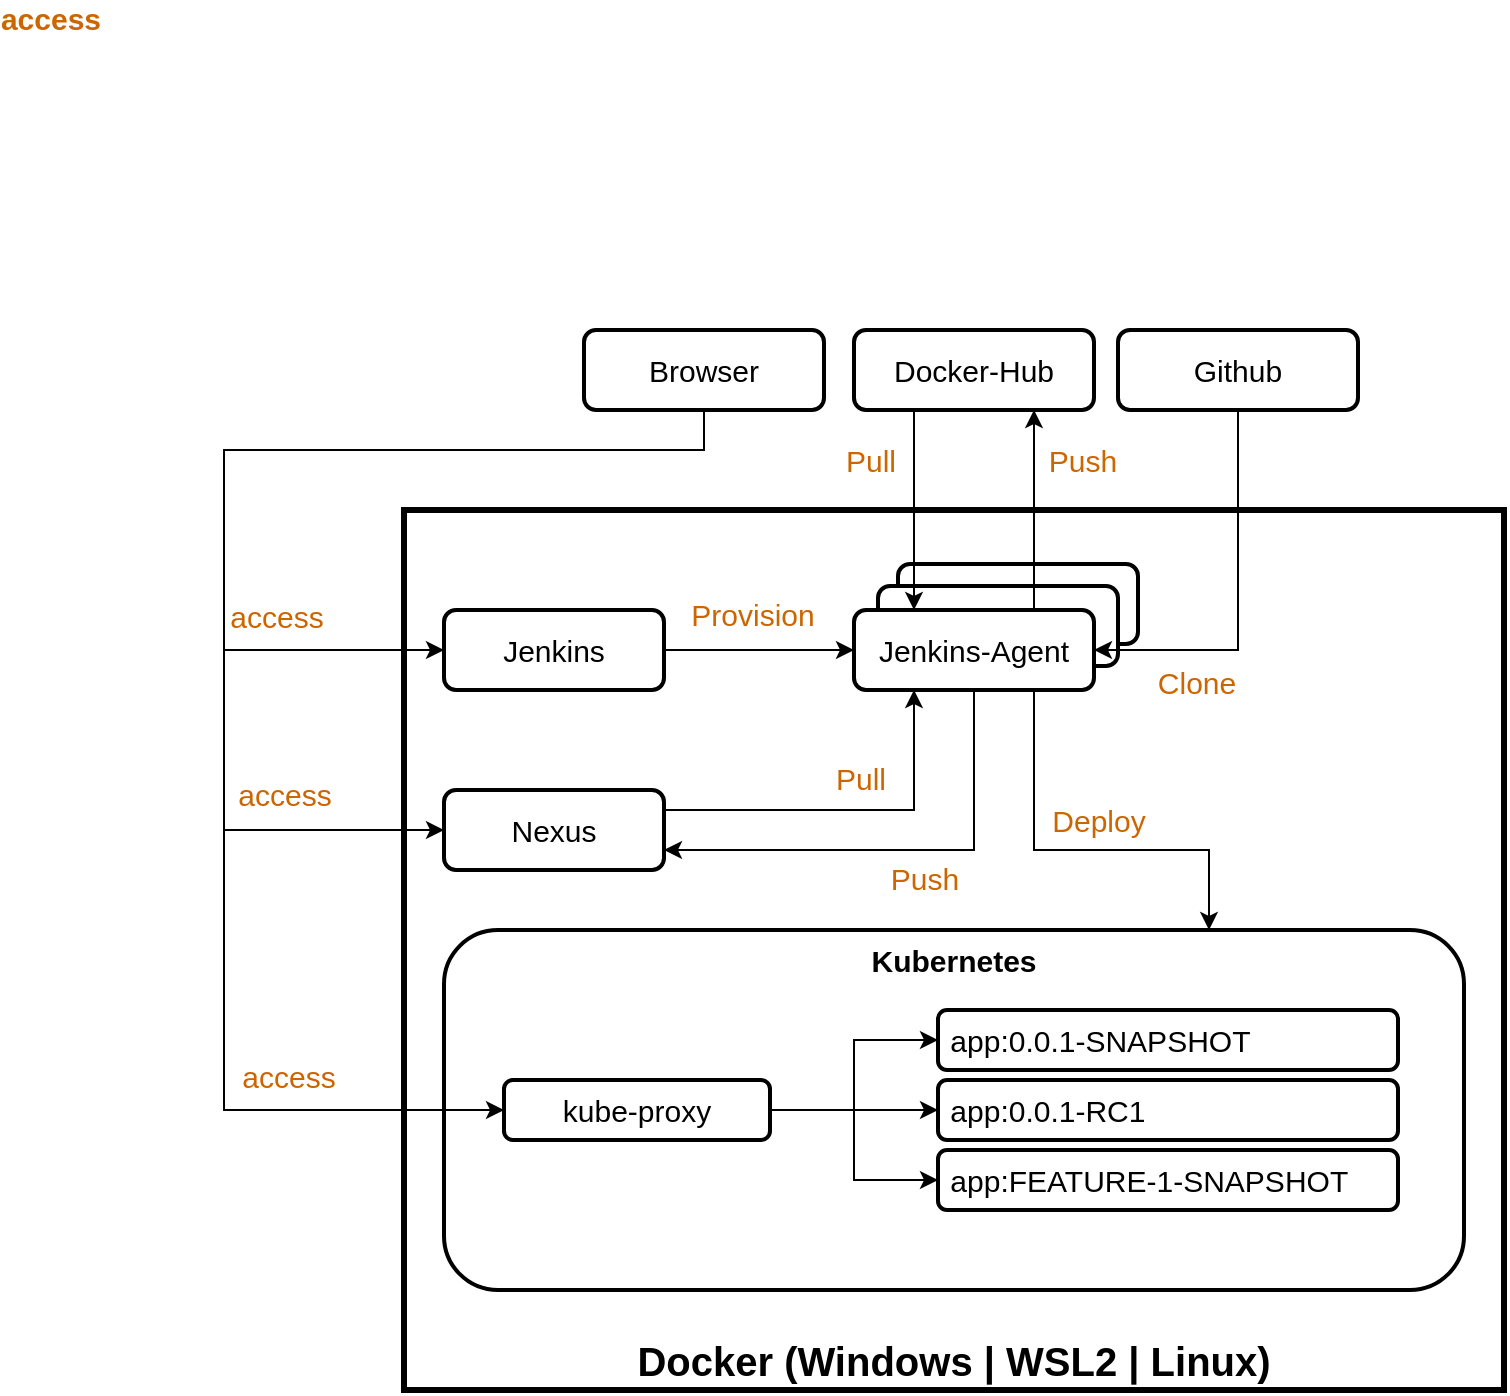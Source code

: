 <mxfile version="13.0.7" type="device"><diagram id="hPlONfSPQT-Stut1yQ-Q" name="Page-1"><mxGraphModel dx="2272" dy="1946" grid="1" gridSize="10" guides="1" tooltips="1" connect="1" arrows="1" fold="1" page="1" pageScale="1" pageWidth="850" pageHeight="1100" math="0" shadow="0"><root><mxCell id="0"/><mxCell id="1" parent="0"/><mxCell id="NpyIk0OG9czSUfrfYevx-2" value="&lt;span style=&quot;font-size: 20px&quot;&gt;Docker (Windows | WSL2 | Linux)&lt;br&gt;&lt;/span&gt;" style="rounded=0;whiteSpace=wrap;html=1;fontSize=15;verticalAlign=bottom;fontStyle=1;strokeWidth=3;" parent="1" vertex="1"><mxGeometry x="140" y="230" width="550" height="440" as="geometry"/></mxCell><mxCell id="NpyIk0OG9czSUfrfYevx-7" style="edgeStyle=orthogonalEdgeStyle;rounded=0;orthogonalLoop=1;jettySize=auto;html=1;exitX=1;exitY=0.5;exitDx=0;exitDy=0;entryX=0;entryY=0.5;entryDx=0;entryDy=0;fontSize=15;" parent="1" source="NpyIk0OG9czSUfrfYevx-3" target="NpyIk0OG9czSUfrfYevx-5" edge="1"><mxGeometry relative="1" as="geometry"/></mxCell><mxCell id="NpyIk0OG9czSUfrfYevx-29" value="&lt;span&gt;Provision&lt;/span&gt;" style="edgeLabel;html=1;align=center;verticalAlign=middle;resizable=0;points=[];fontSize=15;fontColor=#CC6600;fontStyle=0" parent="NpyIk0OG9czSUfrfYevx-7" vertex="1" connectable="0"><mxGeometry x="-0.294" y="1" relative="1" as="geometry"><mxPoint x="10" y="-17" as="offset"/></mxGeometry></mxCell><mxCell id="NpyIk0OG9czSUfrfYevx-3" value="Jenkins" style="rounded=1;whiteSpace=wrap;html=1;fontSize=15;fontStyle=0;strokeWidth=2;" parent="1" vertex="1"><mxGeometry x="160" y="280" width="110" height="40" as="geometry"/></mxCell><mxCell id="NpyIk0OG9czSUfrfYevx-9" style="edgeStyle=orthogonalEdgeStyle;rounded=0;orthogonalLoop=1;jettySize=auto;html=1;exitX=1;exitY=0.25;exitDx=0;exitDy=0;entryX=0.25;entryY=1;entryDx=0;entryDy=0;fontSize=15;" parent="1" source="NpyIk0OG9czSUfrfYevx-4" target="NpyIk0OG9czSUfrfYevx-5" edge="1"><mxGeometry relative="1" as="geometry"/></mxCell><mxCell id="NpyIk0OG9czSUfrfYevx-30" value="Pull" style="edgeLabel;html=1;align=center;verticalAlign=middle;resizable=0;points=[];fontSize=15;fontColor=#CC6600;fontStyle=0" parent="NpyIk0OG9czSUfrfYevx-9" vertex="1" connectable="0"><mxGeometry x="-0.427" y="-2" relative="1" as="geometry"><mxPoint x="45" y="-18" as="offset"/></mxGeometry></mxCell><mxCell id="NpyIk0OG9czSUfrfYevx-4" value="Nexus" style="rounded=1;whiteSpace=wrap;html=1;fontSize=15;fontStyle=0;strokeWidth=2;" parent="1" vertex="1"><mxGeometry x="160" y="370" width="110" height="40" as="geometry"/></mxCell><mxCell id="NpyIk0OG9czSUfrfYevx-10" style="edgeStyle=orthogonalEdgeStyle;rounded=0;orthogonalLoop=1;jettySize=auto;html=1;exitX=0.5;exitY=1;exitDx=0;exitDy=0;entryX=1;entryY=0.75;entryDx=0;entryDy=0;fontSize=15;" parent="1" source="NpyIk0OG9czSUfrfYevx-5" target="NpyIk0OG9czSUfrfYevx-4" edge="1"><mxGeometry relative="1" as="geometry"/></mxCell><mxCell id="NpyIk0OG9czSUfrfYevx-31" value="Push" style="edgeLabel;html=1;align=center;verticalAlign=middle;resizable=0;points=[];fontSize=15;fontColor=#CC6600;fontStyle=0" parent="NpyIk0OG9czSUfrfYevx-10" vertex="1" connectable="0"><mxGeometry x="0.568" y="3" relative="1" as="geometry"><mxPoint x="78.67" y="11" as="offset"/></mxGeometry></mxCell><mxCell id="NpyIk0OG9czSUfrfYevx-14" style="edgeStyle=orthogonalEdgeStyle;rounded=0;orthogonalLoop=1;jettySize=auto;html=1;exitX=0.75;exitY=1;exitDx=0;exitDy=0;fontSize=15;entryX=0.75;entryY=0;entryDx=0;entryDy=0;" parent="1" source="NpyIk0OG9czSUfrfYevx-5" target="NpyIk0OG9czSUfrfYevx-6" edge="1"><mxGeometry relative="1" as="geometry"><Array as="points"><mxPoint x="455" y="400"/><mxPoint x="542" y="400"/></Array></mxGeometry></mxCell><mxCell id="NpyIk0OG9czSUfrfYevx-32" value="&lt;span&gt;Deploy&lt;/span&gt;" style="edgeLabel;html=1;align=center;verticalAlign=middle;resizable=0;points=[];fontSize=15;fontColor=#CC6600;fontStyle=0" parent="NpyIk0OG9czSUfrfYevx-14" vertex="1" connectable="0"><mxGeometry x="-0.308" y="28" relative="1" as="geometry"><mxPoint x="4" y="-7.67" as="offset"/></mxGeometry></mxCell><mxCell id="NpyIk0OG9czSUfrfYevx-6" value="Kubernetes" style="rounded=1;whiteSpace=wrap;html=1;fontSize=15;fontStyle=1;verticalAlign=top;strokeWidth=2;" parent="1" vertex="1"><mxGeometry x="160" y="440" width="510" height="180" as="geometry"/></mxCell><mxCell id="NpyIk0OG9czSUfrfYevx-11" value="Docker-Hub" style="rounded=1;whiteSpace=wrap;html=1;fontSize=15;fontStyle=0;strokeWidth=2;" parent="1" vertex="1"><mxGeometry x="365" y="140" width="120" height="40" as="geometry"/></mxCell><mxCell id="NpyIk0OG9czSUfrfYevx-15" value="&amp;nbsp;app:0.0.1-SNAPSHOT" style="rounded=1;whiteSpace=wrap;html=1;fontSize=15;fontStyle=0;strokeWidth=2;align=left;" parent="1" vertex="1"><mxGeometry x="407" y="480" width="230" height="30" as="geometry"/></mxCell><mxCell id="NpyIk0OG9czSUfrfYevx-16" value="&amp;nbsp;app:0.0.1-RC1" style="rounded=1;whiteSpace=wrap;html=1;fontSize=15;fontStyle=0;strokeWidth=2;align=left;" parent="1" vertex="1"><mxGeometry x="407" y="515" width="230" height="30" as="geometry"/></mxCell><mxCell id="NpyIk0OG9czSUfrfYevx-17" value="&amp;nbsp;app:FEATURE-1-SNAPSHOT" style="rounded=1;whiteSpace=wrap;html=1;fontSize=15;fontStyle=0;strokeWidth=2;align=left;" parent="1" vertex="1"><mxGeometry x="407" y="550" width="230" height="30" as="geometry"/></mxCell><mxCell id="NpyIk0OG9czSUfrfYevx-33" style="edgeStyle=orthogonalEdgeStyle;rounded=0;orthogonalLoop=1;jettySize=auto;html=1;exitX=1;exitY=0.5;exitDx=0;exitDy=0;entryX=0;entryY=0.5;entryDx=0;entryDy=0;fontSize=15;fontColor=#CC6600;" parent="1" source="NpyIk0OG9czSUfrfYevx-18" target="NpyIk0OG9czSUfrfYevx-15" edge="1"><mxGeometry relative="1" as="geometry"/></mxCell><mxCell id="NpyIk0OG9czSUfrfYevx-34" style="edgeStyle=orthogonalEdgeStyle;rounded=0;orthogonalLoop=1;jettySize=auto;html=1;exitX=1;exitY=0.5;exitDx=0;exitDy=0;entryX=0;entryY=0.5;entryDx=0;entryDy=0;fontSize=15;fontColor=#CC6600;" parent="1" source="NpyIk0OG9czSUfrfYevx-18" target="NpyIk0OG9czSUfrfYevx-16" edge="1"><mxGeometry relative="1" as="geometry"/></mxCell><mxCell id="NpyIk0OG9czSUfrfYevx-35" style="edgeStyle=orthogonalEdgeStyle;rounded=0;orthogonalLoop=1;jettySize=auto;html=1;exitX=1;exitY=0.5;exitDx=0;exitDy=0;entryX=0;entryY=0.5;entryDx=0;entryDy=0;fontSize=15;fontColor=#CC6600;" parent="1" source="NpyIk0OG9czSUfrfYevx-18" target="NpyIk0OG9czSUfrfYevx-17" edge="1"><mxGeometry relative="1" as="geometry"/></mxCell><mxCell id="NpyIk0OG9czSUfrfYevx-18" value="kube-proxy" style="rounded=1;whiteSpace=wrap;html=1;fontSize=15;fontStyle=0;strokeWidth=2;" parent="1" vertex="1"><mxGeometry x="190" y="515" width="133" height="30" as="geometry"/></mxCell><mxCell id="NpyIk0OG9czSUfrfYevx-20" style="edgeStyle=orthogonalEdgeStyle;rounded=0;orthogonalLoop=1;jettySize=auto;html=1;exitX=0.5;exitY=1;exitDx=0;exitDy=0;entryX=0;entryY=0.5;entryDx=0;entryDy=0;fontSize=15;" parent="1" source="NpyIk0OG9czSUfrfYevx-19" target="NpyIk0OG9czSUfrfYevx-3" edge="1"><mxGeometry relative="1" as="geometry"><Array as="points"><mxPoint x="290" y="200"/><mxPoint x="50" y="200"/><mxPoint x="50" y="300"/></Array></mxGeometry></mxCell><mxCell id="NpyIk0OG9czSUfrfYevx-24" value="&lt;span&gt;access&lt;/span&gt;" style="edgeLabel;html=1;align=center;verticalAlign=middle;resizable=0;points=[];fontSize=15;fontColor=#CC6600;fontStyle=0" parent="NpyIk0OG9czSUfrfYevx-20" vertex="1" connectable="0"><mxGeometry x="0.705" y="6" relative="1" as="geometry"><mxPoint x="-15" y="-11" as="offset"/></mxGeometry></mxCell><mxCell id="NpyIk0OG9czSUfrfYevx-21" style="edgeStyle=orthogonalEdgeStyle;rounded=0;orthogonalLoop=1;jettySize=auto;html=1;exitX=0.5;exitY=1;exitDx=0;exitDy=0;entryX=0;entryY=0.5;entryDx=0;entryDy=0;fontSize=15;" parent="1" source="NpyIk0OG9czSUfrfYevx-19" target="NpyIk0OG9czSUfrfYevx-4" edge="1"><mxGeometry relative="1" as="geometry"><Array as="points"><mxPoint x="290" y="200"/><mxPoint x="50" y="200"/><mxPoint x="50" y="390"/></Array></mxGeometry></mxCell><mxCell id="NpyIk0OG9czSUfrfYevx-25" value="&lt;span&gt;access&lt;/span&gt;" style="edgeLabel;html=1;align=center;verticalAlign=middle;resizable=0;points=[];fontSize=15;fontColor=#CC6600;fontStyle=0" parent="NpyIk0OG9czSUfrfYevx-21" vertex="1" connectable="0"><mxGeometry x="0.754" relative="1" as="geometry"><mxPoint x="-11" y="-18" as="offset"/></mxGeometry></mxCell><mxCell id="NpyIk0OG9czSUfrfYevx-22" style="edgeStyle=orthogonalEdgeStyle;rounded=0;orthogonalLoop=1;jettySize=auto;html=1;exitX=0.5;exitY=1;exitDx=0;exitDy=0;fontSize=15;" parent="1" source="NpyIk0OG9czSUfrfYevx-19" target="NpyIk0OG9czSUfrfYevx-18" edge="1"><mxGeometry relative="1" as="geometry"><Array as="points"><mxPoint x="290" y="200"/><mxPoint x="50" y="200"/><mxPoint x="50" y="530"/></Array></mxGeometry></mxCell><mxCell id="NpyIk0OG9czSUfrfYevx-26" value="&lt;span&gt;access&lt;/span&gt;" style="edgeLabel;html=1;align=center;verticalAlign=middle;resizable=0;points=[];fontSize=15;fontColor=#CC6600;fontStyle=0" parent="NpyIk0OG9czSUfrfYevx-22" vertex="1" connectable="0"><mxGeometry x="0.819" y="4" relative="1" as="geometry"><mxPoint x="-42.5" y="-13" as="offset"/></mxGeometry></mxCell><mxCell id="NpyIk0OG9czSUfrfYevx-19" value="Browser" style="rounded=1;whiteSpace=wrap;html=1;fontSize=15;fontStyle=0;strokeWidth=2;" parent="1" vertex="1"><mxGeometry x="230" y="140" width="120" height="40" as="geometry"/></mxCell><mxCell id="NpyIk0OG9czSUfrfYevx-36" value="&lt;span&gt;access&lt;/span&gt;" style="edgeLabel;html=1;align=center;verticalAlign=middle;resizable=0;points=[];fontSize=15;fontColor=#CC6600;fontStyle=1" parent="1" vertex="1" connectable="0"><mxGeometry x="0.819" y="4" relative="1" as="geometry"><mxPoint x="-37.5" y="-16" as="offset"/></mxGeometry></mxCell><mxCell id="NpyIk0OG9czSUfrfYevx-38" value="Jenkins-Agent" style="rounded=1;whiteSpace=wrap;html=1;fontSize=15;fontStyle=0;strokeWidth=2;" parent="1" vertex="1"><mxGeometry x="387" y="257" width="120" height="40" as="geometry"/></mxCell><mxCell id="NpyIk0OG9czSUfrfYevx-37" value="Jenkins-Agent" style="rounded=1;whiteSpace=wrap;html=1;fontSize=15;fontStyle=0;strokeWidth=2;" parent="1" vertex="1"><mxGeometry x="377" y="268" width="120" height="40" as="geometry"/></mxCell><mxCell id="NpyIk0OG9czSUfrfYevx-40" style="edgeStyle=orthogonalEdgeStyle;rounded=0;orthogonalLoop=1;jettySize=auto;html=1;exitX=1;exitY=0.5;exitDx=0;exitDy=0;entryX=0.5;entryY=1;entryDx=0;entryDy=0;fontSize=15;fontColor=#CC6600;startArrow=classic;startFill=1;endArrow=none;endFill=0;" parent="1" source="NpyIk0OG9czSUfrfYevx-5" target="NpyIk0OG9czSUfrfYevx-39" edge="1"><mxGeometry relative="1" as="geometry"/></mxCell><mxCell id="NpyIk0OG9czSUfrfYevx-41" value="Clone" style="edgeLabel;html=1;align=center;verticalAlign=middle;resizable=0;points=[];fontSize=15;fontColor=#CC6600;" parent="NpyIk0OG9czSUfrfYevx-40" vertex="1" connectable="0"><mxGeometry x="-0.34" y="1" relative="1" as="geometry"><mxPoint x="-12.33" y="17" as="offset"/></mxGeometry></mxCell><mxCell id="NpyIk0OG9czSUfrfYevx-5" value="Jenkins-Agent" style="rounded=1;whiteSpace=wrap;html=1;fontSize=15;fontStyle=0;strokeWidth=2;" parent="1" vertex="1"><mxGeometry x="365" y="280" width="120" height="40" as="geometry"/></mxCell><mxCell id="NpyIk0OG9czSUfrfYevx-13" style="edgeStyle=orthogonalEdgeStyle;rounded=0;orthogonalLoop=1;jettySize=auto;html=1;exitX=0.75;exitY=0;exitDx=0;exitDy=0;entryX=0.75;entryY=1;entryDx=0;entryDy=0;fontSize=15;" parent="1" source="NpyIk0OG9czSUfrfYevx-5" target="NpyIk0OG9czSUfrfYevx-11" edge="1"><mxGeometry relative="1" as="geometry"/></mxCell><mxCell id="NpyIk0OG9czSUfrfYevx-28" value="&lt;span&gt;Push&lt;/span&gt;" style="edgeLabel;html=1;align=center;verticalAlign=middle;resizable=0;points=[];fontSize=15;fontColor=#CC6600;fontStyle=0" parent="NpyIk0OG9czSUfrfYevx-13" vertex="1" connectable="0"><mxGeometry x="0.289" relative="1" as="geometry"><mxPoint x="24" y="-11" as="offset"/></mxGeometry></mxCell><mxCell id="NpyIk0OG9czSUfrfYevx-12" style="edgeStyle=orthogonalEdgeStyle;rounded=0;orthogonalLoop=1;jettySize=auto;html=1;exitX=0.25;exitY=1;exitDx=0;exitDy=0;entryX=0.25;entryY=0;entryDx=0;entryDy=0;fontSize=15;" parent="1" source="NpyIk0OG9czSUfrfYevx-11" target="NpyIk0OG9czSUfrfYevx-5" edge="1"><mxGeometry relative="1" as="geometry"/></mxCell><mxCell id="NpyIk0OG9czSUfrfYevx-27" value="&lt;span&gt;Pull&lt;/span&gt;" style="edgeLabel;html=1;align=center;verticalAlign=middle;resizable=0;points=[];fontSize=15;fontColor=#CC6600;fontStyle=0" parent="NpyIk0OG9czSUfrfYevx-12" vertex="1" connectable="0"><mxGeometry x="-0.244" y="-1" relative="1" as="geometry"><mxPoint x="-21" y="-13" as="offset"/></mxGeometry></mxCell><mxCell id="NpyIk0OG9czSUfrfYevx-39" value="Github" style="rounded=1;whiteSpace=wrap;html=1;fontSize=15;fontStyle=0;strokeWidth=2;" parent="1" vertex="1"><mxGeometry x="497" y="140" width="120" height="40" as="geometry"/></mxCell></root></mxGraphModel></diagram></mxfile>
